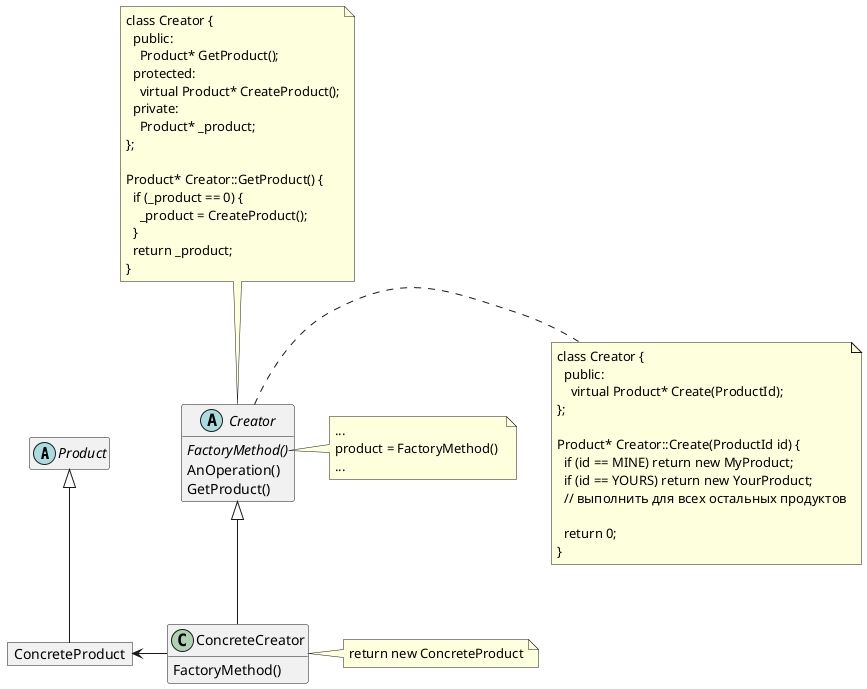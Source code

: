 @startuml
hide empty members

abstract class Product

abstract class Creator {
  {abstract} FactoryMethod()
  AnOperation()
  GetProduct()
}

note top of Creator
  class Creator {
    public:
      Product* GetProduct();
    protected:
      virtual Product* CreateProduct();
    private:
      Product* _product;
  };

  Product* Creator::GetProduct() {
    if (_product == 0) {
      _product = CreateProduct();
    }
    return _product;
  }
end note

note right of Creator
  class Creator {
    public:
      virtual Product* Create(ProductId);
  };

  Product* Creator::Create(ProductId id) {
    if (id == MINE) return new MyProduct;
    if (id == YOURS) return new YourProduct;
    // выполнить для всех остальных продуктов

    return 0;
  }
end note

object ConcreteProduct

class ConcreteCreator {
  FactoryMethod()
}

note right of Creator::FactoryMethod
  ...
  product = FactoryMethod() 
  ...
end note

note right of ConcreteCreator
  return new ConcreteProduct
end note

ConcreteProduct -u-|> Product
ConcreteCreator -u-|> Creator
ConcreteCreator -l-> ConcreteProduct

@enduml
